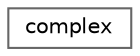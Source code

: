 digraph "Graphical Class Hierarchy"
{
 // LATEX_PDF_SIZE
  bgcolor="transparent";
  edge [fontname=Helvetica,fontsize=10,labelfontname=Helvetica,labelfontsize=10];
  node [fontname=Helvetica,fontsize=10,shape=box,height=0.2,width=0.4];
  rankdir="LR";
  Node0 [id="Node000000",label="complex",height=0.2,width=0.4,color="grey40", fillcolor="white", style="filled",URL="$classFoam_1_1complex.html",tooltip="A complex number, similar to the C++ complex type."];
}
